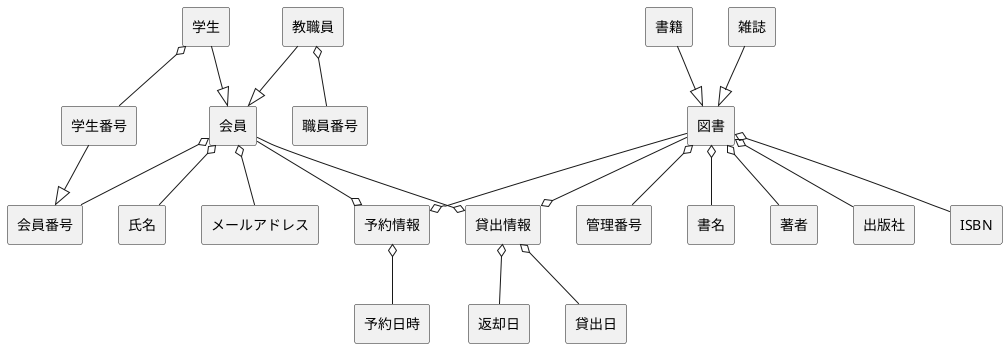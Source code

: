 @startuml 図書館ドメインモデル図
skinparam componentStyle rectangle


' --- 会員 ---
[会員] o-- [会員番号]
[会員] o-- [氏名]
[会員] o-- [メールアドレス]
[会員] --o [予約情報]
[会員] --o [貸出情報]

' --- 学生・教職員 ---
[学生] o-- [学生番号]
[学生番号] --|> [会員番号]
[教職員] o-- [職員番号]
[学生] --|> [会員]
[教職員] --|> [会員]

' --- 図書 ---
[図書] o-- [管理番号]
[図書] o-- [書名]
[図書] o-- [著者]
[図書] o-- [出版社]
[図書] o-- [ISBN]
[図書] --o [貸出情報]
[図書] --o [予約情報]

' --- 書籍・雑誌 ---
[書籍] --|> [図書]
[雑誌] --|> [図書]

' --- 予約情報 ---
[予約情報] o-- [予約日時]

' --- 貸出情報 ---
[貸出情報] o-- [貸出日]
[貸出情報] o-- [返却日]

@enduml
